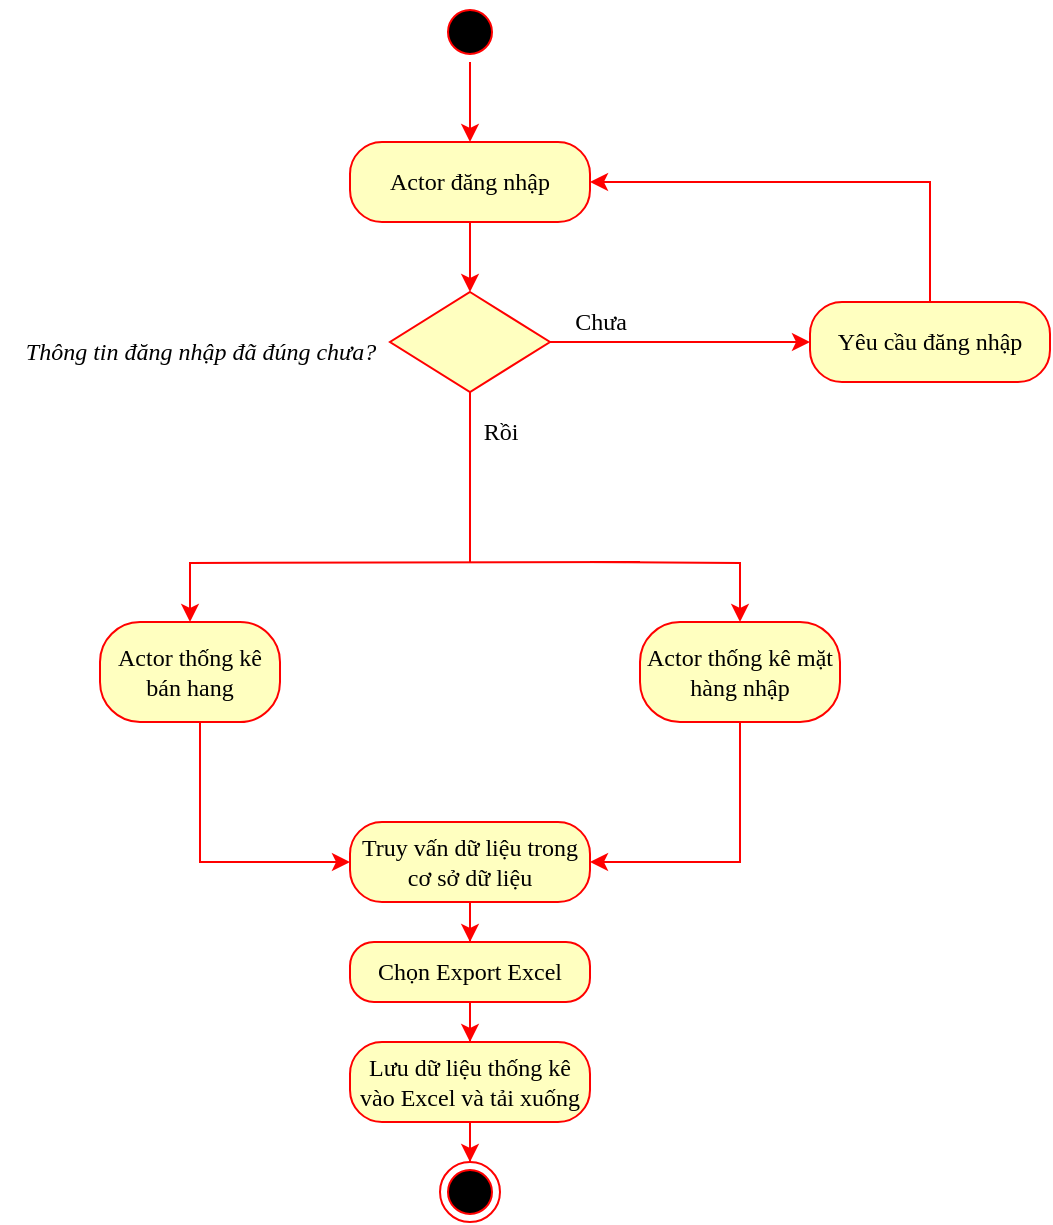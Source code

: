 <mxfile version="20.3.0" type="device"><diagram id="HFyBtDEWy9_jmM7SHwAS" name="Page-1"><mxGraphModel dx="1038" dy="649" grid="1" gridSize="10" guides="1" tooltips="1" connect="1" arrows="1" fold="1" page="1" pageScale="1" pageWidth="850" pageHeight="1100" math="0" shadow="0"><root><mxCell id="0"/><mxCell id="1" parent="0"/><mxCell id="i_cpZviZaRohsvwfuiA--4" style="edgeStyle=orthogonalEdgeStyle;rounded=0;orthogonalLoop=1;jettySize=auto;html=1;fontFamily=Times New Roman;fontSize=12;strokeColor=#FF0000;" parent="1" target="i_cpZviZaRohsvwfuiA--16" edge="1"><mxGeometry relative="1" as="geometry"><mxPoint x="410" y="300" as="sourcePoint"/></mxGeometry></mxCell><mxCell id="i_cpZviZaRohsvwfuiA--5" style="edgeStyle=orthogonalEdgeStyle;rounded=0;orthogonalLoop=1;jettySize=auto;html=1;fontFamily=Times New Roman;fontSize=12;strokeColor=#FF0000;" parent="1" target="i_cpZviZaRohsvwfuiA--18" edge="1"><mxGeometry relative="1" as="geometry"><mxPoint x="385" y="300" as="sourcePoint"/></mxGeometry></mxCell><mxCell id="i_cpZviZaRohsvwfuiA--12" value="Rồi" style="text;html=1;align=center;verticalAlign=middle;resizable=0;points=[];autosize=1;strokeColor=none;fillColor=none;fontSize=12;fontFamily=Times New Roman;" parent="1" vertex="1"><mxGeometry x="320" y="220" width="40" height="30" as="geometry"/></mxCell><mxCell id="i_cpZviZaRohsvwfuiA--13" style="edgeStyle=orthogonalEdgeStyle;rounded=0;orthogonalLoop=1;jettySize=auto;html=1;fontFamily=Times New Roman;fontSize=12;strokeColor=#FF0000;" parent="1" source="i_cpZviZaRohsvwfuiA--14" target="i_cpZviZaRohsvwfuiA--27" edge="1"><mxGeometry relative="1" as="geometry"><mxPoint x="325" y="640" as="targetPoint"/></mxGeometry></mxCell><mxCell id="i_cpZviZaRohsvwfuiA--14" value="Truy vấn dữ liệu trong cơ sở dữ liệu" style="rounded=1;whiteSpace=wrap;html=1;arcSize=40;fontColor=#000000;fillColor=#ffffc0;strokeColor=#ff0000;fontFamily=Times New Roman;fontSize=12;" parent="1" vertex="1"><mxGeometry x="265" y="430" width="120" height="40" as="geometry"/></mxCell><mxCell id="i_cpZviZaRohsvwfuiA--41" style="edgeStyle=orthogonalEdgeStyle;rounded=0;orthogonalLoop=1;jettySize=auto;html=1;entryX=0;entryY=0.5;entryDx=0;entryDy=0;strokeColor=#FF0000;" parent="1" source="i_cpZviZaRohsvwfuiA--16" target="i_cpZviZaRohsvwfuiA--14" edge="1"><mxGeometry relative="1" as="geometry"><Array as="points"><mxPoint x="190" y="450"/></Array></mxGeometry></mxCell><mxCell id="i_cpZviZaRohsvwfuiA--16" value="Actor thống kê bán hang" style="rounded=1;whiteSpace=wrap;html=1;arcSize=40;fontColor=#000000;fillColor=#ffffc0;strokeColor=#ff0000;fontFamily=Times New Roman;fontSize=12;" parent="1" vertex="1"><mxGeometry x="140" y="330" width="90" height="50" as="geometry"/></mxCell><mxCell id="i_cpZviZaRohsvwfuiA--42" style="edgeStyle=orthogonalEdgeStyle;rounded=0;orthogonalLoop=1;jettySize=auto;html=1;entryX=1;entryY=0.5;entryDx=0;entryDy=0;strokeColor=#FF0000;" parent="1" source="i_cpZviZaRohsvwfuiA--18" target="i_cpZviZaRohsvwfuiA--14" edge="1"><mxGeometry relative="1" as="geometry"><Array as="points"><mxPoint x="460" y="450"/></Array></mxGeometry></mxCell><mxCell id="i_cpZviZaRohsvwfuiA--18" value="Actor thống kê mặt hàng nhập" style="rounded=1;whiteSpace=wrap;html=1;arcSize=40;fontColor=#000000;fillColor=#ffffc0;strokeColor=#ff0000;fontFamily=Times New Roman;fontSize=12;" parent="1" vertex="1"><mxGeometry x="410" y="330" width="100" height="50" as="geometry"/></mxCell><mxCell id="i_cpZviZaRohsvwfuiA--43" style="edgeStyle=orthogonalEdgeStyle;rounded=0;orthogonalLoop=1;jettySize=auto;html=1;strokeColor=#FF0000;" parent="1" source="i_cpZviZaRohsvwfuiA--27" target="i_cpZviZaRohsvwfuiA--36" edge="1"><mxGeometry relative="1" as="geometry"/></mxCell><mxCell id="i_cpZviZaRohsvwfuiA--27" value="Chọn Export Excel" style="rounded=1;whiteSpace=wrap;html=1;arcSize=40;fontColor=#000000;fillColor=#ffffc0;strokeColor=#ff0000;fontFamily=Times New Roman;fontSize=12;" parent="1" vertex="1"><mxGeometry x="265" y="490" width="120" height="30" as="geometry"/></mxCell><mxCell id="i_cpZviZaRohsvwfuiA--35" style="edgeStyle=orthogonalEdgeStyle;rounded=0;orthogonalLoop=1;jettySize=auto;html=1;fontFamily=Times New Roman;fontSize=12;strokeColor=#FF0000;" parent="1" source="i_cpZviZaRohsvwfuiA--36" target="i_cpZviZaRohsvwfuiA--39" edge="1"><mxGeometry relative="1" as="geometry"/></mxCell><mxCell id="i_cpZviZaRohsvwfuiA--36" value="Lưu dữ liệu thống kê vào Excel và tải xuống" style="rounded=1;whiteSpace=wrap;html=1;arcSize=40;fontColor=#000000;fillColor=#ffffc0;strokeColor=#ff0000;fontFamily=Times New Roman;fontSize=12;" parent="1" vertex="1"><mxGeometry x="265" y="540" width="120" height="40" as="geometry"/></mxCell><mxCell id="i_cpZviZaRohsvwfuiA--39" value="" style="ellipse;html=1;shape=endState;fillColor=#000000;strokeColor=#ff0000;fontFamily=Times New Roman;fontSize=12;" parent="1" vertex="1"><mxGeometry x="310" y="600" width="30" height="30" as="geometry"/></mxCell><mxCell id="i_cpZviZaRohsvwfuiA--40" value="" style="endArrow=none;html=1;rounded=0;strokeColor=#FF0000;" parent="1" target="_ZzUIRtdHsrISLkcb20D-1" edge="1"><mxGeometry width="50" height="50" relative="1" as="geometry"><mxPoint x="325" y="300" as="sourcePoint"/><mxPoint x="325" y="205" as="targetPoint"/></mxGeometry></mxCell><mxCell id="_ZzUIRtdHsrISLkcb20D-1" value="" style="rhombus;whiteSpace=wrap;html=1;fillColor=#ffffc0;strokeColor=#ff0000;fontFamily=Times New Roman;fontSize=12;" parent="1" vertex="1"><mxGeometry x="285" y="165" width="80" height="50" as="geometry"/></mxCell><mxCell id="_ZzUIRtdHsrISLkcb20D-2" value="" style="endArrow=classic;html=1;rounded=0;fontFamily=Times New Roman;fontSize=12;strokeColor=#FF0000;" parent="1" source="_ZzUIRtdHsrISLkcb20D-11" target="_ZzUIRtdHsrISLkcb20D-8" edge="1"><mxGeometry width="50" height="50" relative="1" as="geometry"><mxPoint x="330" y="50" as="sourcePoint"/><mxPoint x="455" y="220" as="targetPoint"/></mxGeometry></mxCell><mxCell id="_ZzUIRtdHsrISLkcb20D-3" value="Yêu cầu đăng nhập" style="rounded=1;whiteSpace=wrap;html=1;arcSize=40;fontColor=#000000;fillColor=#ffffc0;strokeColor=#ff0000;fontFamily=Times New Roman;fontSize=12;" parent="1" vertex="1"><mxGeometry x="495" y="170" width="120" height="40" as="geometry"/></mxCell><mxCell id="_ZzUIRtdHsrISLkcb20D-4" value="" style="endArrow=classic;html=1;rounded=0;fontFamily=Times New Roman;fontSize=12;strokeColor=#FF0000;" parent="1" source="_ZzUIRtdHsrISLkcb20D-1" target="_ZzUIRtdHsrISLkcb20D-3" edge="1"><mxGeometry width="50" height="50" relative="1" as="geometry"><mxPoint x="340" y="120" as="sourcePoint"/><mxPoint x="340" y="180" as="targetPoint"/></mxGeometry></mxCell><mxCell id="_ZzUIRtdHsrISLkcb20D-5" value="" style="endArrow=classic;html=1;rounded=0;fontFamily=Times New Roman;fontSize=12;strokeColor=#FF0000;" parent="1" source="_ZzUIRtdHsrISLkcb20D-3" target="_ZzUIRtdHsrISLkcb20D-8" edge="1"><mxGeometry width="50" height="50" relative="1" as="geometry"><mxPoint x="405" y="270" as="sourcePoint"/><mxPoint x="335" y="140" as="targetPoint"/><Array as="points"><mxPoint x="555" y="110"/></Array></mxGeometry></mxCell><mxCell id="_ZzUIRtdHsrISLkcb20D-6" value="Chưa" style="text;html=1;align=center;verticalAlign=middle;resizable=0;points=[];autosize=1;strokeColor=none;fillColor=none;fontSize=12;fontFamily=Times New Roman;" parent="1" vertex="1"><mxGeometry x="365" y="165" width="50" height="30" as="geometry"/></mxCell><mxCell id="_ZzUIRtdHsrISLkcb20D-7" value="&lt;span style=&quot;font-family: &amp;quot;Times New Roman&amp;quot;;&quot;&gt;Thông tin đăng nhập đã đúng chưa?&lt;/span&gt;" style="text;html=1;align=center;verticalAlign=middle;resizable=0;points=[];autosize=1;strokeColor=none;fillColor=none;fontStyle=2" parent="1" vertex="1"><mxGeometry x="90" y="180" width="200" height="30" as="geometry"/></mxCell><mxCell id="_ZzUIRtdHsrISLkcb20D-8" value="&lt;font face=&quot;Times New Roman&quot;&gt;Actor đăng nhập&lt;/font&gt;" style="rounded=1;whiteSpace=wrap;html=1;arcSize=40;fontColor=#000000;fillColor=#ffffc0;strokeColor=#ff0000;" parent="1" vertex="1"><mxGeometry x="265" y="90" width="120" height="40" as="geometry"/></mxCell><mxCell id="_ZzUIRtdHsrISLkcb20D-9" value="" style="endArrow=classic;html=1;rounded=0;fontFamily=Times New Roman;fontSize=12;strokeColor=#FF0000;" parent="1" source="_ZzUIRtdHsrISLkcb20D-8" target="_ZzUIRtdHsrISLkcb20D-1" edge="1"><mxGeometry width="50" height="50" relative="1" as="geometry"><mxPoint x="368.018" y="-100.132" as="sourcePoint"/><mxPoint x="343.924" y="80" as="targetPoint"/></mxGeometry></mxCell><mxCell id="_ZzUIRtdHsrISLkcb20D-11" value="" style="ellipse;html=1;shape=startState;fillColor=#000000;strokeColor=#ff0000;" parent="1" vertex="1"><mxGeometry x="310" y="20" width="30" height="30" as="geometry"/></mxCell></root></mxGraphModel></diagram></mxfile>